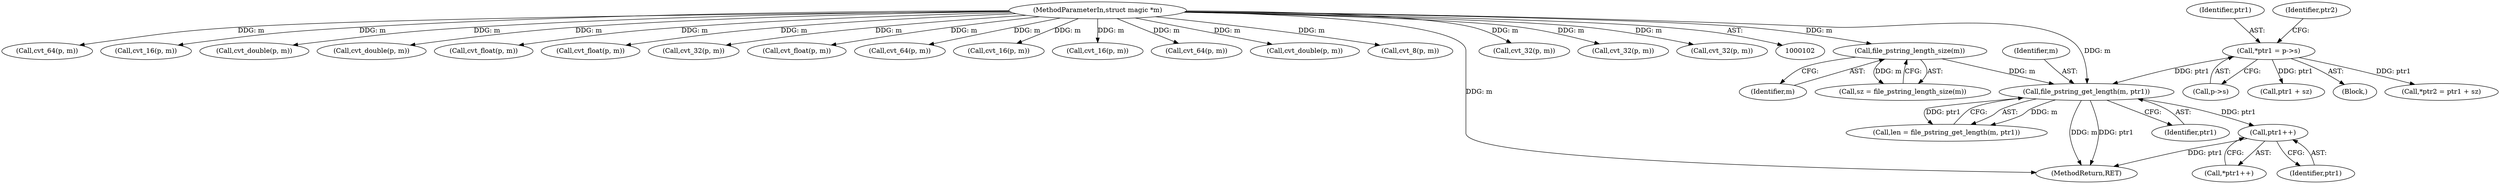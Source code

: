 digraph "0_file_27a14bc7ba285a0a5ebfdb55e54001aa11932b08@pointer" {
"1000217" [label="(Call,ptr1++)"];
"1000193" [label="(Call,file_pstring_get_length(m, ptr1))"];
"1000176" [label="(Call,file_pstring_length_size(m))"];
"1000104" [label="(MethodParameterIn,struct magic *m)"];
"1000179" [label="(Call,*ptr1 = p->s)"];
"1000391" [label="(Call,cvt_64(p, m))"];
"1000174" [label="(Call,sz = file_pstring_length_size(m))"];
"1000193" [label="(Call,file_pstring_get_length(m, ptr1))"];
"1000248" [label="(Call,cvt_16(p, m))"];
"1000186" [label="(Identifier,ptr2)"];
"1000712" [label="(Call,cvt_double(p, m))"];
"1000218" [label="(Identifier,ptr1)"];
"1000176" [label="(Call,file_pstring_length_size(m))"];
"1000886" [label="(Call,cvt_double(p, m))"];
"1000191" [label="(Call,len = file_pstring_get_length(m, ptr1))"];
"1000706" [label="(Call,cvt_float(p, m))"];
"1000216" [label="(Call,*ptr1++)"];
"1000659" [label="(Call,cvt_float(p, m))"];
"1000180" [label="(Identifier,ptr1)"];
"1000463" [label="(Call,cvt_32(p, m))"];
"1000612" [label="(Call,cvt_float(p, m))"];
"1000148" [label="(Call,cvt_64(p, m))"];
"1000416" [label="(Call,cvt_16(p, m))"];
"1000194" [label="(Identifier,m)"];
"1000131" [label="(Call,cvt_16(p, m))"];
"1000559" [label="(Call,cvt_64(p, m))"];
"1000799" [label="(Call,cvt_double(p, m))"];
"1000172" [label="(Block,)"];
"1000125" [label="(Call,cvt_8(p, m))"];
"1000185" [label="(Call,*ptr2 = ptr1 + sz)"];
"1000908" [label="(MethodReturn,RET)"];
"1000179" [label="(Call,*ptr1 = p->s)"];
"1000139" [label="(Call,cvt_32(p, m))"];
"1000195" [label="(Identifier,ptr1)"];
"1000177" [label="(Identifier,m)"];
"1000217" [label="(Call,ptr1++)"];
"1000104" [label="(MethodParameterIn,struct magic *m)"];
"1000181" [label="(Call,p->s)"];
"1000606" [label="(Call,cvt_32(p, m))"];
"1000187" [label="(Call,ptr1 + sz)"];
"1000295" [label="(Call,cvt_32(p, m))"];
"1000217" -> "1000216"  [label="AST: "];
"1000217" -> "1000218"  [label="CFG: "];
"1000218" -> "1000217"  [label="AST: "];
"1000216" -> "1000217"  [label="CFG: "];
"1000217" -> "1000908"  [label="DDG: ptr1"];
"1000193" -> "1000217"  [label="DDG: ptr1"];
"1000193" -> "1000191"  [label="AST: "];
"1000193" -> "1000195"  [label="CFG: "];
"1000194" -> "1000193"  [label="AST: "];
"1000195" -> "1000193"  [label="AST: "];
"1000191" -> "1000193"  [label="CFG: "];
"1000193" -> "1000908"  [label="DDG: m"];
"1000193" -> "1000908"  [label="DDG: ptr1"];
"1000193" -> "1000191"  [label="DDG: m"];
"1000193" -> "1000191"  [label="DDG: ptr1"];
"1000176" -> "1000193"  [label="DDG: m"];
"1000104" -> "1000193"  [label="DDG: m"];
"1000179" -> "1000193"  [label="DDG: ptr1"];
"1000176" -> "1000174"  [label="AST: "];
"1000176" -> "1000177"  [label="CFG: "];
"1000177" -> "1000176"  [label="AST: "];
"1000174" -> "1000176"  [label="CFG: "];
"1000176" -> "1000174"  [label="DDG: m"];
"1000104" -> "1000176"  [label="DDG: m"];
"1000104" -> "1000102"  [label="AST: "];
"1000104" -> "1000908"  [label="DDG: m"];
"1000104" -> "1000125"  [label="DDG: m"];
"1000104" -> "1000131"  [label="DDG: m"];
"1000104" -> "1000139"  [label="DDG: m"];
"1000104" -> "1000148"  [label="DDG: m"];
"1000104" -> "1000248"  [label="DDG: m"];
"1000104" -> "1000295"  [label="DDG: m"];
"1000104" -> "1000391"  [label="DDG: m"];
"1000104" -> "1000416"  [label="DDG: m"];
"1000104" -> "1000463"  [label="DDG: m"];
"1000104" -> "1000559"  [label="DDG: m"];
"1000104" -> "1000606"  [label="DDG: m"];
"1000104" -> "1000612"  [label="DDG: m"];
"1000104" -> "1000659"  [label="DDG: m"];
"1000104" -> "1000706"  [label="DDG: m"];
"1000104" -> "1000712"  [label="DDG: m"];
"1000104" -> "1000799"  [label="DDG: m"];
"1000104" -> "1000886"  [label="DDG: m"];
"1000179" -> "1000172"  [label="AST: "];
"1000179" -> "1000181"  [label="CFG: "];
"1000180" -> "1000179"  [label="AST: "];
"1000181" -> "1000179"  [label="AST: "];
"1000186" -> "1000179"  [label="CFG: "];
"1000179" -> "1000185"  [label="DDG: ptr1"];
"1000179" -> "1000187"  [label="DDG: ptr1"];
}

